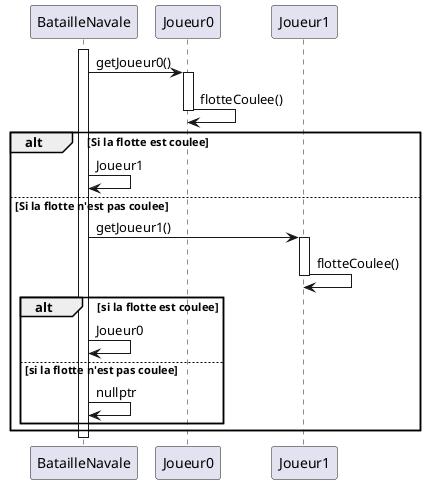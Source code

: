 @startuml
activate BatailleNavale
BatailleNavale->Joueur0:getJoueur0()
activate Joueur0
Joueur0->Joueur0:flotteCoulee()
deactivate Joueur0
alt Si la flotte est coulee 
BatailleNavale->BatailleNavale:Joueur1
else Si la flotte n'est pas coulee
BatailleNavale->Joueur1:getJoueur1()
activate Joueur1
Joueur1->Joueur1:flotteCoulee()
deactivate Joueur1
alt si la flotte est coulee 
BatailleNavale->BatailleNavale:Joueur0
else si la flotte n'est pas coulee 
BatailleNavale->BatailleNavale:nullptr
end
end
deactivate BatailleNavale
@enduml
